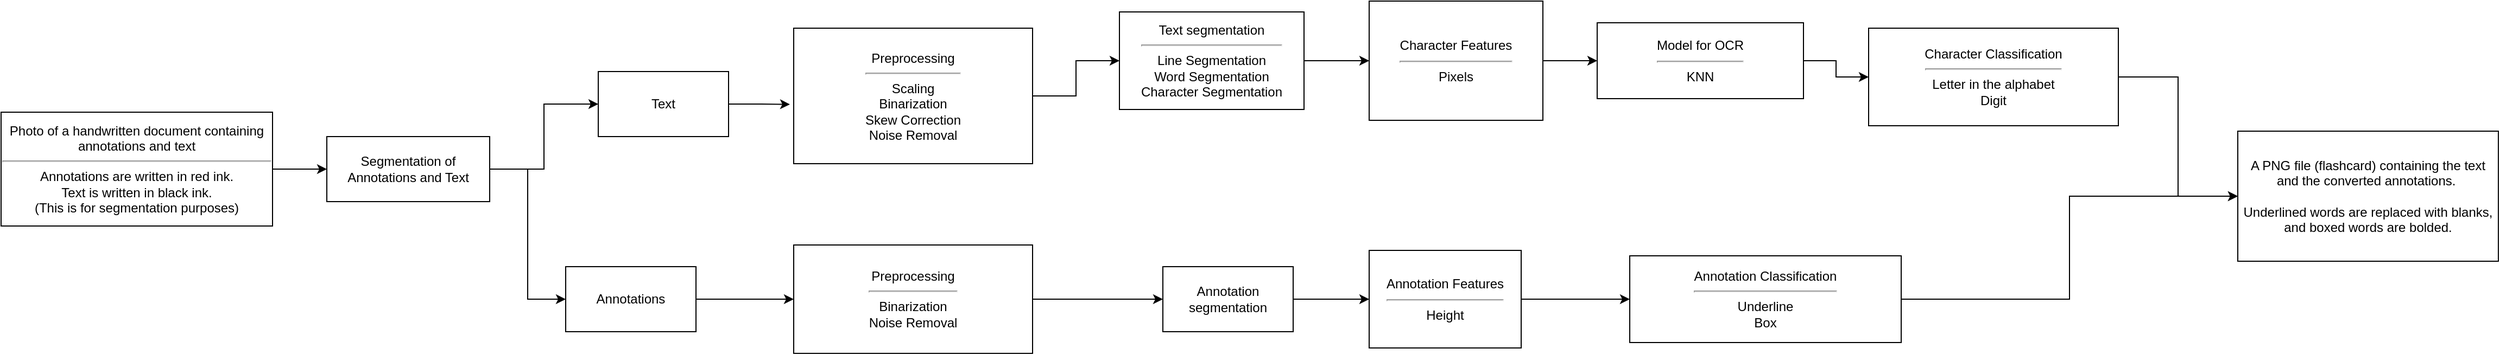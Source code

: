 <mxfile version="19.0.2" type="device"><diagram id="_PY8a-yARcvtQlKiD703" name="Page-1"><mxGraphModel dx="3122" dy="793" grid="1" gridSize="10" guides="1" tooltips="1" connect="1" arrows="1" fold="1" page="1" pageScale="1" pageWidth="850" pageHeight="1100" background="#ffffff" math="0" shadow="0"><root><mxCell id="0"/><mxCell id="1" parent="0"/><mxCell id="UIom6FAx3hmDWjlVHKy3-13" style="edgeStyle=orthogonalEdgeStyle;rounded=0;orthogonalLoop=1;jettySize=auto;html=1;exitX=1;exitY=0.5;exitDx=0;exitDy=0;entryX=0;entryY=0.5;entryDx=0;entryDy=0;" parent="1" source="UIom6FAx3hmDWjlVHKy3-3" target="UIom6FAx3hmDWjlVHKy3-4" edge="1"><mxGeometry relative="1" as="geometry"/></mxCell><mxCell id="UIom6FAx3hmDWjlVHKy3-14" style="edgeStyle=orthogonalEdgeStyle;rounded=0;orthogonalLoop=1;jettySize=auto;html=1;exitX=1;exitY=0.5;exitDx=0;exitDy=0;entryX=0;entryY=0.5;entryDx=0;entryDy=0;" parent="1" source="UIom6FAx3hmDWjlVHKy3-3" target="UIom6FAx3hmDWjlVHKy3-5" edge="1"><mxGeometry relative="1" as="geometry"/></mxCell><mxCell id="UIom6FAx3hmDWjlVHKy3-3" value="Segmentation of Annotations and Text" style="rounded=0;whiteSpace=wrap;html=1;" parent="1" vertex="1"><mxGeometry x="-660" y="330" width="150" height="60" as="geometry"/></mxCell><mxCell id="FC_DQI5ENdg5b2zJ5XJ4-3" style="edgeStyle=orthogonalEdgeStyle;rounded=0;orthogonalLoop=1;jettySize=auto;html=1;exitX=1;exitY=0.5;exitDx=0;exitDy=0;entryX=-0.016;entryY=0.562;entryDx=0;entryDy=0;entryPerimeter=0;" parent="1" source="UIom6FAx3hmDWjlVHKy3-4" target="FC_DQI5ENdg5b2zJ5XJ4-1" edge="1"><mxGeometry relative="1" as="geometry"/></mxCell><mxCell id="UIom6FAx3hmDWjlVHKy3-4" value="Text" style="rounded=0;whiteSpace=wrap;html=1;fontFamily=Helvetica;fontSize=12;fontColor=default;align=center;strokeColor=default;fillColor=default;" parent="1" vertex="1"><mxGeometry x="-410" y="270" width="120" height="60" as="geometry"/></mxCell><mxCell id="FC_DQI5ENdg5b2zJ5XJ4-4" style="edgeStyle=orthogonalEdgeStyle;rounded=0;orthogonalLoop=1;jettySize=auto;html=1;exitX=1;exitY=0.5;exitDx=0;exitDy=0;entryX=0;entryY=0.5;entryDx=0;entryDy=0;" parent="1" source="UIom6FAx3hmDWjlVHKy3-5" target="FC_DQI5ENdg5b2zJ5XJ4-2" edge="1"><mxGeometry relative="1" as="geometry"/></mxCell><mxCell id="UIom6FAx3hmDWjlVHKy3-5" value="Annotations" style="rounded=0;whiteSpace=wrap;html=1;fontFamily=Helvetica;fontSize=12;fontColor=default;align=center;strokeColor=default;fillColor=default;" parent="1" vertex="1"><mxGeometry x="-440" y="450" width="120" height="60" as="geometry"/></mxCell><mxCell id="UIom6FAx3hmDWjlVHKy3-19" style="edgeStyle=orthogonalEdgeStyle;rounded=0;orthogonalLoop=1;jettySize=auto;html=1;exitX=1;exitY=0.5;exitDx=0;exitDy=0;" parent="1" source="UIom6FAx3hmDWjlVHKy3-6" target="UIom6FAx3hmDWjlVHKy3-17" edge="1"><mxGeometry relative="1" as="geometry"/></mxCell><mxCell id="UIom6FAx3hmDWjlVHKy3-6" value="&lt;div&gt;Text segmentation&lt;hr&gt;&lt;/div&gt;&lt;div align=&quot;center&quot;&gt;Line Segmentation&lt;/div&gt;&lt;div align=&quot;center&quot;&gt;Word Segmentation&lt;/div&gt;&lt;div align=&quot;center&quot;&gt;Character Segmentation&lt;br&gt;&lt;/div&gt;" style="rounded=0;whiteSpace=wrap;html=1;" parent="1" vertex="1"><mxGeometry x="70" y="215" width="170" height="90" as="geometry"/></mxCell><mxCell id="UIom6FAx3hmDWjlVHKy3-12" style="edgeStyle=orthogonalEdgeStyle;rounded=0;orthogonalLoop=1;jettySize=auto;html=1;exitX=1;exitY=0.5;exitDx=0;exitDy=0;entryX=0;entryY=0.5;entryDx=0;entryDy=0;" parent="1" source="UIom6FAx3hmDWjlVHKy3-8" target="UIom6FAx3hmDWjlVHKy3-3" edge="1"><mxGeometry relative="1" as="geometry"/></mxCell><mxCell id="UIom6FAx3hmDWjlVHKy3-8" value="Photo of a handwritten document containing annotations and text&lt;hr&gt;&lt;div&gt;Annotations are written in red ink.&lt;/div&gt;&lt;div&gt;Text is written in black ink.&lt;/div&gt;&lt;div&gt;(This is for segmentation purposes)&lt;br&gt;&lt;/div&gt;" style="rounded=0;whiteSpace=wrap;html=1;fontFamily=Helvetica;fontSize=12;fontColor=default;align=center;strokeColor=default;fillColor=default;" parent="1" vertex="1"><mxGeometry x="-960" y="307.5" width="250" height="105" as="geometry"/></mxCell><mxCell id="UIom6FAx3hmDWjlVHKy3-20" style="edgeStyle=orthogonalEdgeStyle;rounded=0;orthogonalLoop=1;jettySize=auto;html=1;exitX=1;exitY=0.5;exitDx=0;exitDy=0;" parent="1" source="UIom6FAx3hmDWjlVHKy3-11" target="UIom6FAx3hmDWjlVHKy3-18" edge="1"><mxGeometry relative="1" as="geometry"/></mxCell><mxCell id="UIom6FAx3hmDWjlVHKy3-11" value="Annotation segmentation" style="rounded=0;whiteSpace=wrap;html=1;" parent="1" vertex="1"><mxGeometry x="110" y="450" width="120" height="60" as="geometry"/></mxCell><mxCell id="UIom6FAx3hmDWjlVHKy3-25" style="edgeStyle=orthogonalEdgeStyle;rounded=0;orthogonalLoop=1;jettySize=auto;html=1;exitX=1;exitY=0.5;exitDx=0;exitDy=0;entryX=0;entryY=0.5;entryDx=0;entryDy=0;" parent="1" source="UIom6FAx3hmDWjlVHKy3-17" target="UIom6FAx3hmDWjlVHKy3-21" edge="1"><mxGeometry relative="1" as="geometry"/></mxCell><mxCell id="UIom6FAx3hmDWjlVHKy3-17" value="&lt;div&gt;Character Features&lt;/div&gt;&lt;div&gt;&lt;hr&gt;Pixels&lt;br&gt;&lt;/div&gt;" style="rounded=0;whiteSpace=wrap;html=1;fontFamily=Helvetica;fontSize=12;fontColor=default;align=center;strokeColor=default;fillColor=default;" parent="1" vertex="1"><mxGeometry x="300" y="205" width="160" height="110" as="geometry"/></mxCell><mxCell id="UIom6FAx3hmDWjlVHKy3-24" style="edgeStyle=orthogonalEdgeStyle;rounded=0;orthogonalLoop=1;jettySize=auto;html=1;exitX=1;exitY=0.5;exitDx=0;exitDy=0;entryX=0;entryY=0.5;entryDx=0;entryDy=0;" parent="1" source="UIom6FAx3hmDWjlVHKy3-18" target="UIom6FAx3hmDWjlVHKy3-27" edge="1"><mxGeometry relative="1" as="geometry"><mxPoint x="510" y="490" as="targetPoint"/></mxGeometry></mxCell><mxCell id="UIom6FAx3hmDWjlVHKy3-18" value="&lt;div&gt;Annotation Features&lt;/div&gt;&lt;div&gt;&lt;hr&gt;Height&lt;br&gt;&lt;/div&gt;" style="rounded=0;whiteSpace=wrap;html=1;fontFamily=Helvetica;fontSize=12;fontColor=default;align=center;strokeColor=default;fillColor=default;" parent="1" vertex="1"><mxGeometry x="300" y="435" width="140" height="90" as="geometry"/></mxCell><mxCell id="FC_DQI5ENdg5b2zJ5XJ4-9" style="edgeStyle=orthogonalEdgeStyle;rounded=0;orthogonalLoop=1;jettySize=auto;html=1;exitX=1;exitY=0.5;exitDx=0;exitDy=0;entryX=0;entryY=0.5;entryDx=0;entryDy=0;" parent="1" source="UIom6FAx3hmDWjlVHKy3-21" target="UIom6FAx3hmDWjlVHKy3-26" edge="1"><mxGeometry relative="1" as="geometry"/></mxCell><mxCell id="UIom6FAx3hmDWjlVHKy3-21" value="&lt;div&gt;Model for OCR&lt;/div&gt;&lt;div&gt;&lt;hr&gt;KNN&lt;/div&gt;" style="rounded=0;whiteSpace=wrap;html=1;" parent="1" vertex="1"><mxGeometry x="510" y="225" width="190" height="70" as="geometry"/></mxCell><mxCell id="FC_DQI5ENdg5b2zJ5XJ4-10" style="edgeStyle=orthogonalEdgeStyle;rounded=0;orthogonalLoop=1;jettySize=auto;html=1;exitX=1;exitY=0.5;exitDx=0;exitDy=0;entryX=0;entryY=0.5;entryDx=0;entryDy=0;" parent="1" source="UIom6FAx3hmDWjlVHKy3-26" target="UIom6FAx3hmDWjlVHKy3-30" edge="1"><mxGeometry relative="1" as="geometry"/></mxCell><mxCell id="UIom6FAx3hmDWjlVHKy3-26" value="&lt;div&gt;Character Classification&lt;/div&gt;&lt;div&gt;&lt;hr&gt;Letter in the alphabet&lt;/div&gt;&lt;div&gt;Digit&lt;br&gt;&lt;/div&gt;" style="rounded=0;whiteSpace=wrap;html=1;" parent="1" vertex="1"><mxGeometry x="760" y="230" width="230" height="90" as="geometry"/></mxCell><mxCell id="FC_DQI5ENdg5b2zJ5XJ4-11" style="edgeStyle=orthogonalEdgeStyle;rounded=0;orthogonalLoop=1;jettySize=auto;html=1;exitX=1;exitY=0.5;exitDx=0;exitDy=0;entryX=0;entryY=0.5;entryDx=0;entryDy=0;" parent="1" source="UIom6FAx3hmDWjlVHKy3-27" target="UIom6FAx3hmDWjlVHKy3-30" edge="1"><mxGeometry relative="1" as="geometry"/></mxCell><mxCell id="UIom6FAx3hmDWjlVHKy3-27" value="Annotation Classification&lt;br&gt;&lt;hr&gt;&lt;div&gt;Underline&lt;/div&gt;&lt;div&gt;Box&lt;br&gt;&lt;/div&gt;" style="rounded=0;whiteSpace=wrap;html=1;" parent="1" vertex="1"><mxGeometry x="540" y="440" width="250" height="80" as="geometry"/></mxCell><mxCell id="UIom6FAx3hmDWjlVHKy3-30" value="&lt;div&gt;A PNG file (flashcard) containing the text and the converted annotations.&amp;nbsp;&lt;/div&gt;&lt;div&gt;&lt;br&gt;&lt;/div&gt;&lt;div&gt;Underlined words are replaced with blanks, and boxed words are bolded.&lt;br&gt;&lt;/div&gt;" style="rounded=0;whiteSpace=wrap;html=1;" parent="1" vertex="1"><mxGeometry x="1100" y="325" width="240" height="120" as="geometry"/></mxCell><mxCell id="FC_DQI5ENdg5b2zJ5XJ4-6" style="edgeStyle=orthogonalEdgeStyle;rounded=0;orthogonalLoop=1;jettySize=auto;html=1;exitX=1;exitY=0.5;exitDx=0;exitDy=0;entryX=0;entryY=0.5;entryDx=0;entryDy=0;" parent="1" source="FC_DQI5ENdg5b2zJ5XJ4-1" target="UIom6FAx3hmDWjlVHKy3-6" edge="1"><mxGeometry relative="1" as="geometry"/></mxCell><mxCell id="FC_DQI5ENdg5b2zJ5XJ4-1" value="Preprocessing&lt;hr&gt;&lt;div&gt;Scaling&lt;/div&gt;&lt;div&gt;Binarization&lt;/div&gt;&lt;div&gt;Skew Correction&lt;/div&gt;&lt;div&gt;Noise Removal&lt;/div&gt;" style="rounded=0;whiteSpace=wrap;html=1;fontFamily=Helvetica;fontSize=12;fontColor=default;align=center;strokeColor=default;fillColor=default;" parent="1" vertex="1"><mxGeometry x="-230" y="230" width="220" height="125" as="geometry"/></mxCell><mxCell id="FC_DQI5ENdg5b2zJ5XJ4-5" style="edgeStyle=orthogonalEdgeStyle;rounded=0;orthogonalLoop=1;jettySize=auto;html=1;exitX=1;exitY=0.5;exitDx=0;exitDy=0;entryX=0;entryY=0.5;entryDx=0;entryDy=0;" parent="1" source="FC_DQI5ENdg5b2zJ5XJ4-2" target="UIom6FAx3hmDWjlVHKy3-11" edge="1"><mxGeometry relative="1" as="geometry"/></mxCell><mxCell id="FC_DQI5ENdg5b2zJ5XJ4-2" value="Preprocessing&lt;hr&gt;&lt;div&gt;Binarization&lt;/div&gt;&lt;div&gt;Noise Removal&lt;br&gt;&lt;/div&gt;" style="rounded=0;whiteSpace=wrap;html=1;fontFamily=Helvetica;fontSize=12;fontColor=default;align=center;strokeColor=default;fillColor=default;" parent="1" vertex="1"><mxGeometry x="-230" y="430" width="220" height="100" as="geometry"/></mxCell></root></mxGraphModel></diagram></mxfile>